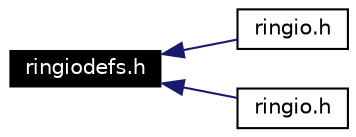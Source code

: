 digraph G
{
  edge [fontname="Helvetica",fontsize=10,labelfontname="Helvetica",labelfontsize=10];
  node [fontname="Helvetica",fontsize=10,shape=record];
  rankdir=LR;
  Node1 [label="ringiodefs.h",height=0.2,width=0.4,color="white", fillcolor="black", style="filled" fontcolor="white"];
  Node1 -> Node2 [dir=back,color="midnightblue",fontsize=10,style="solid",fontname="Helvetica"];
  Node2 [label="ringio.h",height=0.2,width=0.4,color="black", fillcolor="white", style="filled",URL="$dsp_2inc_2ringio_8h.html"];
  Node1 -> Node3 [dir=back,color="midnightblue",fontsize=10,style="solid",fontname="Helvetica"];
  Node3 [label="ringio.h",height=0.2,width=0.4,color="black", fillcolor="white", style="filled",URL="$gpp_2inc_2ringio_8h.html"];
}
